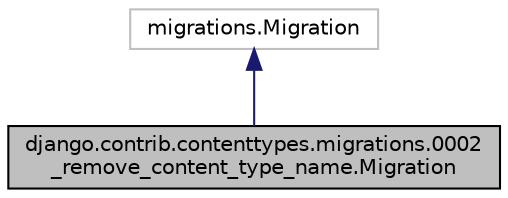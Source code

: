 digraph "django.contrib.contenttypes.migrations.0002_remove_content_type_name.Migration"
{
 // LATEX_PDF_SIZE
  edge [fontname="Helvetica",fontsize="10",labelfontname="Helvetica",labelfontsize="10"];
  node [fontname="Helvetica",fontsize="10",shape=record];
  Node1 [label="django.contrib.contenttypes.migrations.0002\l_remove_content_type_name.Migration",height=0.2,width=0.4,color="black", fillcolor="grey75", style="filled", fontcolor="black",tooltip=" "];
  Node2 -> Node1 [dir="back",color="midnightblue",fontsize="10",style="solid"];
  Node2 [label="migrations.Migration",height=0.2,width=0.4,color="grey75", fillcolor="white", style="filled",tooltip=" "];
}
